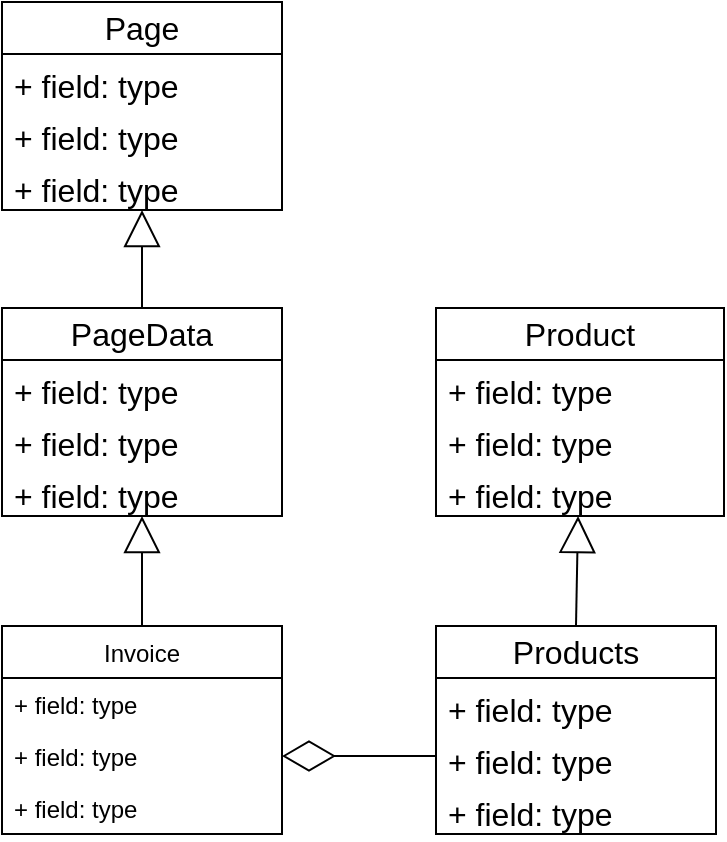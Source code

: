 <mxfile version="20.5.3" type="embed"><diagram name="Seite-1" id="iJVKhavlK1vaid3QxY5I"><mxGraphModel dx="1341" dy="1110" grid="0" gridSize="10" guides="1" tooltips="1" connect="1" arrows="1" fold="1" page="0" pageScale="1" pageWidth="827" pageHeight="1169" math="0" shadow="0"><root><mxCell id="0"/><mxCell id="1" parent="0"/><mxCell id="p3xyBr4VwalqVMglpD4N-1" value="Product" style="swimlane;fontStyle=0;childLayout=stackLayout;horizontal=1;startSize=26;fillColor=none;horizontalStack=0;resizeParent=1;resizeParentMax=0;resizeLast=0;collapsible=1;marginBottom=0;whiteSpace=wrap;html=1;fontSize=16;" parent="1" vertex="1"><mxGeometry x="380" y="73" width="144" height="104" as="geometry"/></mxCell><mxCell id="p3xyBr4VwalqVMglpD4N-2" value="+ field: type" style="text;strokeColor=none;fillColor=none;align=left;verticalAlign=top;spacingLeft=4;spacingRight=4;overflow=hidden;rotatable=0;points=[[0,0.5],[1,0.5]];portConstraint=eastwest;whiteSpace=wrap;html=1;fontSize=16;" parent="p3xyBr4VwalqVMglpD4N-1" vertex="1"><mxGeometry y="26" width="144" height="26" as="geometry"/></mxCell><mxCell id="p3xyBr4VwalqVMglpD4N-3" value="+ field: type" style="text;strokeColor=none;fillColor=none;align=left;verticalAlign=top;spacingLeft=4;spacingRight=4;overflow=hidden;rotatable=0;points=[[0,0.5],[1,0.5]];portConstraint=eastwest;whiteSpace=wrap;html=1;fontSize=16;" parent="p3xyBr4VwalqVMglpD4N-1" vertex="1"><mxGeometry y="52" width="144" height="26" as="geometry"/></mxCell><mxCell id="p3xyBr4VwalqVMglpD4N-4" value="+ field: type" style="text;strokeColor=none;fillColor=none;align=left;verticalAlign=top;spacingLeft=4;spacingRight=4;overflow=hidden;rotatable=0;points=[[0,0.5],[1,0.5]];portConstraint=eastwest;whiteSpace=wrap;html=1;fontSize=16;" parent="p3xyBr4VwalqVMglpD4N-1" vertex="1"><mxGeometry y="78" width="144" height="26" as="geometry"/></mxCell><mxCell id="p3xyBr4VwalqVMglpD4N-17" value="PageData" style="swimlane;fontStyle=0;childLayout=stackLayout;horizontal=1;startSize=26;fillColor=none;horizontalStack=0;resizeParent=1;resizeParentMax=0;resizeLast=0;collapsible=1;marginBottom=0;whiteSpace=wrap;html=1;fontSize=16;" parent="1" vertex="1"><mxGeometry x="163" y="73" width="140" height="104" as="geometry"/></mxCell><mxCell id="p3xyBr4VwalqVMglpD4N-18" value="+ field: type" style="text;strokeColor=none;fillColor=none;align=left;verticalAlign=top;spacingLeft=4;spacingRight=4;overflow=hidden;rotatable=0;points=[[0,0.5],[1,0.5]];portConstraint=eastwest;whiteSpace=wrap;html=1;fontSize=16;" parent="p3xyBr4VwalqVMglpD4N-17" vertex="1"><mxGeometry y="26" width="140" height="26" as="geometry"/></mxCell><mxCell id="p3xyBr4VwalqVMglpD4N-19" value="+ field: type" style="text;strokeColor=none;fillColor=none;align=left;verticalAlign=top;spacingLeft=4;spacingRight=4;overflow=hidden;rotatable=0;points=[[0,0.5],[1,0.5]];portConstraint=eastwest;whiteSpace=wrap;html=1;fontSize=16;" parent="p3xyBr4VwalqVMglpD4N-17" vertex="1"><mxGeometry y="52" width="140" height="26" as="geometry"/></mxCell><mxCell id="p3xyBr4VwalqVMglpD4N-20" value="+ field: type" style="text;strokeColor=none;fillColor=none;align=left;verticalAlign=top;spacingLeft=4;spacingRight=4;overflow=hidden;rotatable=0;points=[[0,0.5],[1,0.5]];portConstraint=eastwest;whiteSpace=wrap;html=1;fontSize=16;" parent="p3xyBr4VwalqVMglpD4N-17" vertex="1"><mxGeometry y="78" width="140" height="26" as="geometry"/></mxCell><mxCell id="p3xyBr4VwalqVMglpD4N-9" value="Page" style="swimlane;fontStyle=0;childLayout=stackLayout;horizontal=1;startSize=26;fillColor=none;horizontalStack=0;resizeParent=1;resizeParentMax=0;resizeLast=0;collapsible=1;marginBottom=0;whiteSpace=wrap;html=1;fontSize=16;" parent="1" vertex="1"><mxGeometry x="163" y="-80" width="140" height="104" as="geometry"/></mxCell><mxCell id="p3xyBr4VwalqVMglpD4N-10" value="+ field: type" style="text;strokeColor=none;fillColor=none;align=left;verticalAlign=top;spacingLeft=4;spacingRight=4;overflow=hidden;rotatable=0;points=[[0,0.5],[1,0.5]];portConstraint=eastwest;whiteSpace=wrap;html=1;fontSize=16;" parent="p3xyBr4VwalqVMglpD4N-9" vertex="1"><mxGeometry y="26" width="140" height="26" as="geometry"/></mxCell><mxCell id="p3xyBr4VwalqVMglpD4N-11" value="+ field: type" style="text;strokeColor=none;fillColor=none;align=left;verticalAlign=top;spacingLeft=4;spacingRight=4;overflow=hidden;rotatable=0;points=[[0,0.5],[1,0.5]];portConstraint=eastwest;whiteSpace=wrap;html=1;fontSize=16;" parent="p3xyBr4VwalqVMglpD4N-9" vertex="1"><mxGeometry y="52" width="140" height="26" as="geometry"/></mxCell><mxCell id="p3xyBr4VwalqVMglpD4N-12" value="+ field: type" style="text;strokeColor=none;fillColor=none;align=left;verticalAlign=top;spacingLeft=4;spacingRight=4;overflow=hidden;rotatable=0;points=[[0,0.5],[1,0.5]];portConstraint=eastwest;whiteSpace=wrap;html=1;fontSize=16;" parent="p3xyBr4VwalqVMglpD4N-9" vertex="1"><mxGeometry y="78" width="140" height="26" as="geometry"/></mxCell><mxCell id="p3xyBr4VwalqVMglpD4N-5" value="Products" style="swimlane;fontStyle=0;childLayout=stackLayout;horizontal=1;startSize=26;fillColor=none;horizontalStack=0;resizeParent=1;resizeParentMax=0;resizeLast=0;collapsible=1;marginBottom=0;whiteSpace=wrap;html=1;fontSize=16;" parent="1" vertex="1"><mxGeometry x="380" y="232" width="140" height="104" as="geometry"/></mxCell><mxCell id="p3xyBr4VwalqVMglpD4N-6" value="+ field: type" style="text;strokeColor=none;fillColor=none;align=left;verticalAlign=top;spacingLeft=4;spacingRight=4;overflow=hidden;rotatable=0;points=[[0,0.5],[1,0.5]];portConstraint=eastwest;whiteSpace=wrap;html=1;fontSize=16;" parent="p3xyBr4VwalqVMglpD4N-5" vertex="1"><mxGeometry y="26" width="140" height="26" as="geometry"/></mxCell><mxCell id="p3xyBr4VwalqVMglpD4N-7" value="+ field: type" style="text;strokeColor=none;fillColor=none;align=left;verticalAlign=top;spacingLeft=4;spacingRight=4;overflow=hidden;rotatable=0;points=[[0,0.5],[1,0.5]];portConstraint=eastwest;whiteSpace=wrap;html=1;fontSize=16;" parent="p3xyBr4VwalqVMglpD4N-5" vertex="1"><mxGeometry y="52" width="140" height="26" as="geometry"/></mxCell><mxCell id="p3xyBr4VwalqVMglpD4N-8" value="+ field: type" style="text;strokeColor=none;fillColor=none;align=left;verticalAlign=top;spacingLeft=4;spacingRight=4;overflow=hidden;rotatable=0;points=[[0,0.5],[1,0.5]];portConstraint=eastwest;whiteSpace=wrap;html=1;fontSize=16;" parent="p3xyBr4VwalqVMglpD4N-5" vertex="1"><mxGeometry y="78" width="140" height="26" as="geometry"/></mxCell><mxCell id="p3xyBr4VwalqVMglpD4N-30" value="" style="endArrow=diamondThin;endFill=0;endSize=24;html=1;rounded=0;fontSize=12;curved=1;exitX=0;exitY=0.5;exitDx=0;exitDy=0;" parent="1" source="p3xyBr4VwalqVMglpD4N-7" edge="1" target="4"><mxGeometry width="160" relative="1" as="geometry"><mxPoint x="419" y="238" as="sourcePoint"/><mxPoint x="304" y="130" as="targetPoint"/></mxGeometry></mxCell><mxCell id="2" value="Invoice" style="swimlane;fontStyle=0;childLayout=stackLayout;horizontal=1;startSize=26;fillColor=none;horizontalStack=0;resizeParent=1;resizeParentMax=0;resizeLast=0;collapsible=1;marginBottom=0;" vertex="1" parent="1"><mxGeometry x="163" y="232" width="140" height="104" as="geometry"/></mxCell><mxCell id="3" value="+ field: type" style="text;strokeColor=none;fillColor=none;align=left;verticalAlign=top;spacingLeft=4;spacingRight=4;overflow=hidden;rotatable=0;points=[[0,0.5],[1,0.5]];portConstraint=eastwest;" vertex="1" parent="2"><mxGeometry y="26" width="140" height="26" as="geometry"/></mxCell><mxCell id="4" value="+ field: type" style="text;strokeColor=none;fillColor=none;align=left;verticalAlign=top;spacingLeft=4;spacingRight=4;overflow=hidden;rotatable=0;points=[[0,0.5],[1,0.5]];portConstraint=eastwest;" vertex="1" parent="2"><mxGeometry y="52" width="140" height="26" as="geometry"/></mxCell><mxCell id="5" value="+ field: type" style="text;strokeColor=none;fillColor=none;align=left;verticalAlign=top;spacingLeft=4;spacingRight=4;overflow=hidden;rotatable=0;points=[[0,0.5],[1,0.5]];portConstraint=eastwest;" vertex="1" parent="2"><mxGeometry y="78" width="140" height="26" as="geometry"/></mxCell><mxCell id="6" value="" style="endArrow=block;endSize=16;endFill=0;html=1;rounded=0;" edge="1" parent="1" source="2" target="p3xyBr4VwalqVMglpD4N-17"><mxGeometry width="160" relative="1" as="geometry"><mxPoint x="421" y="369" as="sourcePoint"/><mxPoint x="366" y="178" as="targetPoint"/></mxGeometry></mxCell><mxCell id="7" value="" style="endArrow=block;endSize=16;endFill=0;html=1;rounded=0;exitX=0.5;exitY=0;exitDx=0;exitDy=0;" edge="1" parent="1" source="p3xyBr4VwalqVMglpD4N-17" target="p3xyBr4VwalqVMglpD4N-9"><mxGeometry width="160" relative="1" as="geometry"><mxPoint x="-35" y="192" as="sourcePoint"/><mxPoint x="125" y="192" as="targetPoint"/></mxGeometry></mxCell><mxCell id="9" value="" style="endArrow=block;endSize=16;endFill=0;html=1;rounded=0;exitX=0.5;exitY=0;exitDx=0;exitDy=0;" edge="1" parent="1" source="p3xyBr4VwalqVMglpD4N-5" target="p3xyBr4VwalqVMglpD4N-1"><mxGeometry width="160" relative="1" as="geometry"><mxPoint x="486" y="390" as="sourcePoint"/><mxPoint x="646" y="390" as="targetPoint"/></mxGeometry></mxCell></root></mxGraphModel></diagram></mxfile>